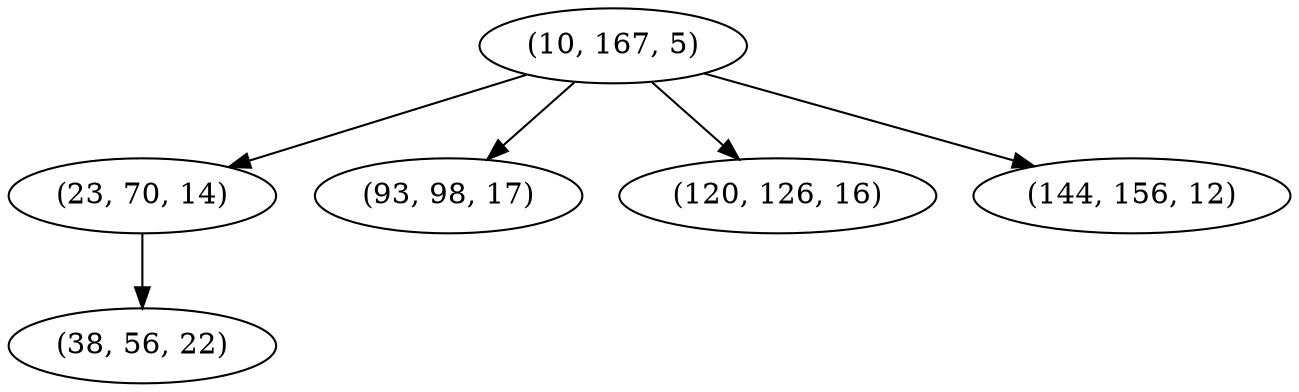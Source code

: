 digraph tree {
    "(10, 167, 5)";
    "(23, 70, 14)";
    "(38, 56, 22)";
    "(93, 98, 17)";
    "(120, 126, 16)";
    "(144, 156, 12)";
    "(10, 167, 5)" -> "(23, 70, 14)";
    "(10, 167, 5)" -> "(93, 98, 17)";
    "(10, 167, 5)" -> "(120, 126, 16)";
    "(10, 167, 5)" -> "(144, 156, 12)";
    "(23, 70, 14)" -> "(38, 56, 22)";
}
